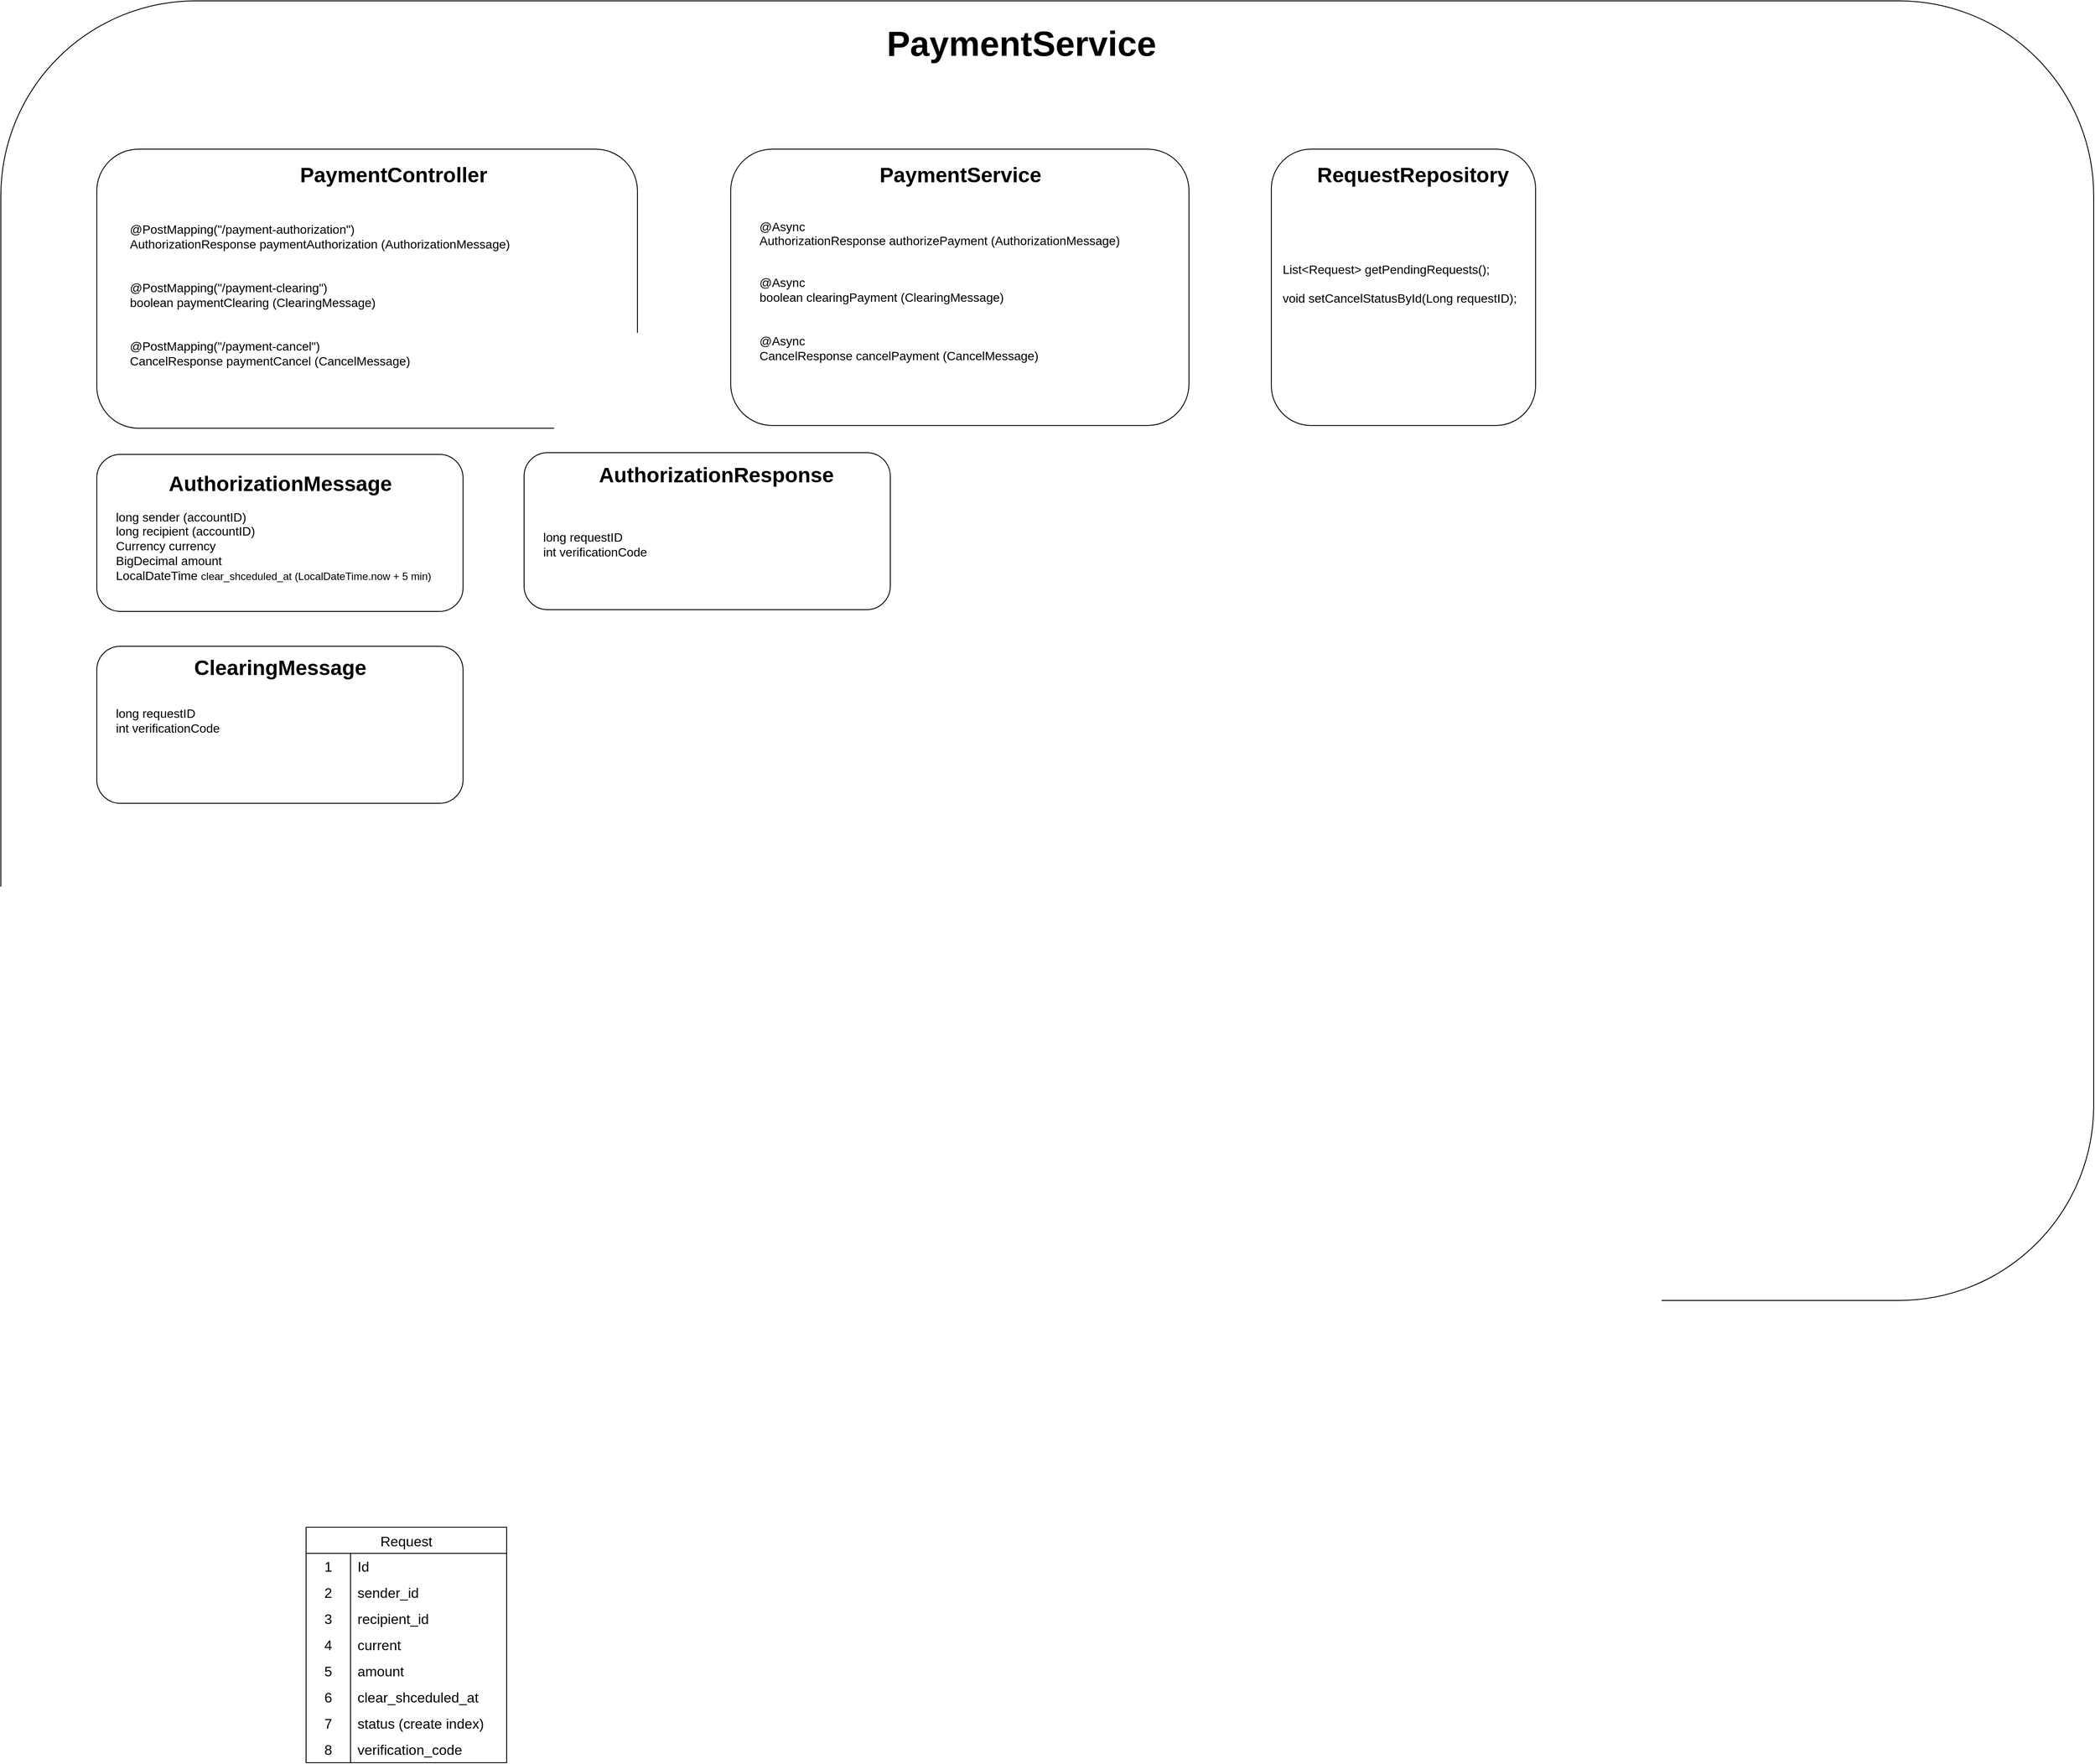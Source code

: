 <mxfile version="25.0.3">
  <diagram name="Страница — 1" id="lfoq3hU-ET1mjbVD_PWU">
    <mxGraphModel dx="5928" dy="3988" grid="1" gridSize="10" guides="1" tooltips="1" connect="1" arrows="1" fold="1" page="1" pageScale="1" pageWidth="4681" pageHeight="3300" math="0" shadow="0">
      <root>
        <mxCell id="0" />
        <mxCell id="1" parent="0" />
        <mxCell id="eWMClW8__IOZqlcNLexk-11" value="" style="group" vertex="1" connectable="0" parent="1">
          <mxGeometry x="-4450" y="-3240" width="2400" height="1490" as="geometry" />
        </mxCell>
        <mxCell id="eWMClW8__IOZqlcNLexk-1" value="" style="rounded=1;whiteSpace=wrap;html=1;fillColor=default;" vertex="1" parent="eWMClW8__IOZqlcNLexk-11">
          <mxGeometry width="2400" height="1490" as="geometry" />
        </mxCell>
        <mxCell id="eWMClW8__IOZqlcNLexk-2" value="&lt;font style=&quot;font-size: 40px;&quot;&gt;PaymentService&lt;/font&gt;" style="text;strokeColor=none;fillColor=none;html=1;fontSize=24;fontStyle=1;verticalAlign=middle;align=center;strokeWidth=1;" vertex="1" parent="eWMClW8__IOZqlcNLexk-11">
          <mxGeometry x="1033.333" y="12.218" width="272.727" height="70.952" as="geometry" />
        </mxCell>
        <mxCell id="eWMClW8__IOZqlcNLexk-19" value="" style="group" vertex="1" connectable="0" parent="eWMClW8__IOZqlcNLexk-11">
          <mxGeometry x="89.998" y="170" width="719.661" height="794" as="geometry" />
        </mxCell>
        <mxCell id="eWMClW8__IOZqlcNLexk-4" value="" style="rounded=1;whiteSpace=wrap;html=1;" vertex="1" parent="eWMClW8__IOZqlcNLexk-19">
          <mxGeometry x="20" width="620" height="320" as="geometry" />
        </mxCell>
        <mxCell id="eWMClW8__IOZqlcNLexk-3" value="PaymentController" style="text;strokeColor=none;fillColor=none;html=1;fontSize=24;fontStyle=1;verticalAlign=middle;align=center;" vertex="1" parent="eWMClW8__IOZqlcNLexk-19">
          <mxGeometry x="244.76" y="9.62" width="230.15" height="40.38" as="geometry" />
        </mxCell>
        <mxCell id="eWMClW8__IOZqlcNLexk-28" value="" style="group" vertex="1" connectable="0" parent="eWMClW8__IOZqlcNLexk-11">
          <mxGeometry x="820" y="170" width="610" height="400" as="geometry" />
        </mxCell>
        <mxCell id="eWMClW8__IOZqlcNLexk-29" value="" style="rounded=1;whiteSpace=wrap;html=1;" vertex="1" parent="eWMClW8__IOZqlcNLexk-28">
          <mxGeometry x="16.952" width="525.526" height="316.832" as="geometry" />
        </mxCell>
        <mxCell id="eWMClW8__IOZqlcNLexk-30" value="PaymentService" style="text;strokeColor=none;fillColor=none;html=1;fontSize=24;fontStyle=1;verticalAlign=middle;align=center;" vertex="1" parent="eWMClW8__IOZqlcNLexk-28">
          <mxGeometry x="182.179" y="9.525" width="195.08" height="39.98" as="geometry" />
        </mxCell>
        <mxCell id="eWMClW8__IOZqlcNLexk-31" value="&lt;div&gt;&lt;div&gt;&lt;font style=&quot;font-size: 14px;&quot;&gt;&lt;br&gt;&lt;/font&gt;&lt;/div&gt;&lt;div&gt;&lt;font style=&quot;font-size: 14px;&quot;&gt;&lt;br&gt;&lt;/font&gt;&lt;/div&gt;&lt;div&gt;&lt;font style=&quot;font-size: 14px;&quot;&gt;&lt;br&gt;&lt;/font&gt;&lt;/div&gt;&lt;div&gt;&lt;font style=&quot;font-size: 14px;&quot;&gt;&lt;br&gt;&lt;/font&gt;&lt;/div&gt;&lt;div&gt;&lt;font style=&quot;font-size: 14px;&quot;&gt;@Async&lt;/font&gt;&lt;/div&gt;&lt;div&gt;&lt;font style=&quot;font-size: 14px;&quot;&gt;AuthorizationResponse authorizeP&lt;/font&gt;&lt;span style=&quot;font-size: 14px; background-color: initial;&quot;&gt;ayment&amp;nbsp;&lt;/span&gt;&lt;span style=&quot;font-size: 14px; background-color: initial;&quot;&gt;(AuthorizationMessage)&lt;/span&gt;&lt;/div&gt;&lt;/div&gt;&lt;div&gt;&lt;span style=&quot;font-size: 14px; background-color: initial;&quot;&gt;&lt;br&gt;&lt;/span&gt;&lt;/div&gt;&lt;div&gt;&lt;br&gt;&lt;/div&gt;&lt;div&gt;&lt;span style=&quot;font-size: 14px;&quot;&gt;@Async&lt;/span&gt;&lt;/div&gt;&lt;div&gt;&lt;font style=&quot;font-size: 14px;&quot;&gt;&lt;div style=&quot;font-size: 12px;&quot;&gt;&lt;div&gt;&lt;font style=&quot;font-size: 14px;&quot;&gt;boolean clearing&lt;/font&gt;&lt;font style=&quot;background-color: initial; font-size: 14px;&quot;&gt;P&lt;/font&gt;&lt;span style=&quot;background-color: initial; font-size: 14px;&quot;&gt;ayment&amp;nbsp;&lt;/span&gt;&lt;span style=&quot;font-size: 14px; background-color: initial;&quot;&gt;(ClearingMessage)&lt;/span&gt;&lt;/div&gt;&lt;div&gt;&lt;font style=&quot;font-size: 14px;&quot;&gt;&lt;br&gt;&lt;/font&gt;&lt;/div&gt;&lt;div&gt;&lt;font style=&quot;font-size: 14px;&quot;&gt;&lt;br&gt;&lt;/font&gt;&lt;/div&gt;&lt;div&gt;&lt;font style=&quot;font-size: 14px;&quot;&gt;@Async&lt;/font&gt;&lt;/div&gt;&lt;div&gt;&lt;span style=&quot;background-color: initial; font-size: 14px;&quot;&gt;CancelResponse cancel&lt;/span&gt;&lt;font style=&quot;background-color: initial; font-size: 14px;&quot;&gt;P&lt;/font&gt;&lt;span style=&quot;background-color: initial; font-size: 14px;&quot;&gt;ayment&lt;/span&gt;&lt;span style=&quot;background-color: initial; font-size: 14px;&quot;&gt;&amp;nbsp;(CancelMessage)&lt;/span&gt;&lt;/div&gt;&lt;/div&gt;&lt;/font&gt;&lt;/div&gt;&lt;div&gt;&lt;font style=&quot;font-size: 14px;&quot;&gt;&lt;br&gt;&lt;/font&gt;&lt;/div&gt;&lt;div&gt;&lt;font style=&quot;font-size: 14px;&quot;&gt;&lt;br&gt;&lt;/font&gt;&lt;/div&gt;" style="text;html=1;align=left;verticalAlign=middle;whiteSpace=wrap;rounded=0;" vertex="1" parent="eWMClW8__IOZqlcNLexk-28">
          <mxGeometry x="47.662" y="58.532" width="514.676" height="175.115" as="geometry" />
        </mxCell>
        <mxCell id="eWMClW8__IOZqlcNLexk-7" value="&lt;font style=&quot;font-size: 14px;&quot;&gt;@PostMapping(&quot;/payment-authorization&quot;)&lt;/font&gt;&lt;div&gt;&lt;div&gt;&lt;font style=&quot;font-size: 14px;&quot;&gt;AuthorizationResponse paymentAuthorization (AuthorizationMessage)&lt;/font&gt;&lt;/div&gt;&lt;/div&gt;&lt;div&gt;&lt;font style=&quot;font-size: 14px;&quot;&gt;&lt;br&gt;&lt;/font&gt;&lt;/div&gt;&lt;div&gt;&lt;font style=&quot;font-size: 14px;&quot;&gt;&lt;br&gt;&lt;/font&gt;&lt;/div&gt;&lt;div&gt;&lt;font style=&quot;font-size: 14px;&quot;&gt;@PostMapping(&quot;/payment-clearing&quot;)&lt;div style=&quot;font-size: 12px;&quot;&gt;&lt;div&gt;&lt;font style=&quot;font-size: 14px;&quot;&gt;boolean paymentClearing (ClearingMessage)&lt;/font&gt;&lt;/div&gt;&lt;div&gt;&lt;font style=&quot;font-size: 14px;&quot;&gt;&lt;br&gt;&lt;/font&gt;&lt;/div&gt;&lt;div&gt;&lt;font style=&quot;font-size: 14px;&quot;&gt;&lt;br&gt;&lt;/font&gt;&lt;/div&gt;&lt;div&gt;&lt;font style=&quot;font-size: 14px;&quot;&gt;@PostMapping(&quot;/payment-cancel&quot;)&lt;div style=&quot;font-size: 12px;&quot;&gt;&lt;div&gt;&lt;font style=&quot;font-size: 14px;&quot;&gt;CancelResponse paymentCancel (CancelMessage)&lt;/font&gt;&lt;/div&gt;&lt;/div&gt;&lt;/font&gt;&lt;/div&gt;&lt;/div&gt;&lt;/font&gt;&lt;/div&gt;&lt;div&gt;&lt;font style=&quot;font-size: 14px;&quot;&gt;&lt;br&gt;&lt;/font&gt;&lt;/div&gt;&lt;div&gt;&lt;font style=&quot;font-size: 14px;&quot;&gt;&lt;br&gt;&lt;/font&gt;&lt;/div&gt;" style="text;html=1;align=left;verticalAlign=middle;whiteSpace=wrap;rounded=0;" vertex="1" parent="eWMClW8__IOZqlcNLexk-11">
          <mxGeometry x="146.228" y="190" width="607.2" height="328" as="geometry" />
        </mxCell>
        <mxCell id="eWMClW8__IOZqlcNLexk-61" value="" style="group" vertex="1" connectable="0" parent="eWMClW8__IOZqlcNLexk-11">
          <mxGeometry x="110" y="520" width="420" height="180" as="geometry" />
        </mxCell>
        <mxCell id="eWMClW8__IOZqlcNLexk-55" value="" style="rounded=1;whiteSpace=wrap;html=1;" vertex="1" parent="eWMClW8__IOZqlcNLexk-61">
          <mxGeometry width="420" height="180" as="geometry" />
        </mxCell>
        <mxCell id="eWMClW8__IOZqlcNLexk-56" value="AuthorizationMessage" style="text;strokeColor=none;fillColor=none;html=1;fontSize=24;fontStyle=1;verticalAlign=middle;align=center;" vertex="1" parent="eWMClW8__IOZqlcNLexk-61">
          <mxGeometry x="158.831" y="30.005" width="102.337" height="7.996" as="geometry" />
        </mxCell>
        <mxCell id="eWMClW8__IOZqlcNLexk-53" value="&lt;div&gt;&lt;font style=&quot;font-size: 14px;&quot;&gt;long sender (accountID)&lt;/font&gt;&lt;/div&gt;&lt;div&gt;&lt;font style=&quot;font-size: 14px;&quot;&gt;long recipient (accountID)&lt;/font&gt;&lt;/div&gt;&lt;div&gt;&lt;font style=&quot;font-size: 14px;&quot;&gt;Currency currency&lt;/font&gt;&lt;/div&gt;&lt;div&gt;&lt;span style=&quot;font-size: 14px;&quot;&gt;BigDecimal amount&lt;/span&gt;&lt;/div&gt;&lt;div&gt;&lt;span style=&quot;font-size: 14px;&quot;&gt;LocalDateTime&amp;nbsp;&lt;/span&gt;&lt;span style=&quot;background-color: initial;&quot;&gt;clear_shceduled_at (LocalDateTime.now + 5 min)&lt;/span&gt;&lt;/div&gt;" style="text;html=1;align=left;verticalAlign=middle;whiteSpace=wrap;rounded=0;" vertex="1" parent="eWMClW8__IOZqlcNLexk-61">
          <mxGeometry x="20" y="50" width="400" height="110" as="geometry" />
        </mxCell>
        <mxCell id="eWMClW8__IOZqlcNLexk-62" value="" style="group" vertex="1" connectable="0" parent="eWMClW8__IOZqlcNLexk-11">
          <mxGeometry x="600" y="518" width="480" height="180" as="geometry" />
        </mxCell>
        <mxCell id="eWMClW8__IOZqlcNLexk-63" value="" style="rounded=1;whiteSpace=wrap;html=1;" vertex="1" parent="eWMClW8__IOZqlcNLexk-62">
          <mxGeometry width="420" height="180" as="geometry" />
        </mxCell>
        <mxCell id="eWMClW8__IOZqlcNLexk-64" value="AuthorizationResponse" style="text;strokeColor=none;fillColor=none;html=1;fontSize=24;fontStyle=1;verticalAlign=middle;align=center;" vertex="1" parent="eWMClW8__IOZqlcNLexk-62">
          <mxGeometry x="15" y="12" width="410" height="28" as="geometry" />
        </mxCell>
        <mxCell id="eWMClW8__IOZqlcNLexk-65" value="&lt;div&gt;&lt;span style=&quot;font-size: 14px;&quot;&gt;long requestID&lt;/span&gt;&lt;/div&gt;&lt;div&gt;&lt;span style=&quot;font-size: 14px;&quot;&gt;int verificationCode&lt;/span&gt;&lt;/div&gt;" style="text;html=1;align=left;verticalAlign=middle;whiteSpace=wrap;rounded=0;" vertex="1" parent="eWMClW8__IOZqlcNLexk-62">
          <mxGeometry x="20" y="50" width="400" height="110" as="geometry" />
        </mxCell>
        <mxCell id="eWMClW8__IOZqlcNLexk-219" value="" style="group" vertex="1" connectable="0" parent="eWMClW8__IOZqlcNLexk-11">
          <mxGeometry x="1440" y="170" width="610" height="400" as="geometry" />
        </mxCell>
        <mxCell id="eWMClW8__IOZqlcNLexk-220" value="" style="rounded=1;whiteSpace=wrap;html=1;" vertex="1" parent="eWMClW8__IOZqlcNLexk-219">
          <mxGeometry x="16.95" width="303.05" height="316.83" as="geometry" />
        </mxCell>
        <mxCell id="eWMClW8__IOZqlcNLexk-221" value="RequestRepository" style="text;strokeColor=none;fillColor=none;html=1;fontSize=24;fontStyle=1;verticalAlign=middle;align=center;" vertex="1" parent="eWMClW8__IOZqlcNLexk-219">
          <mxGeometry x="44.92" y="10" width="267.82" height="39.98" as="geometry" />
        </mxCell>
        <mxCell id="eWMClW8__IOZqlcNLexk-222" value="&lt;div&gt;&lt;div&gt;&lt;br&gt;&lt;/div&gt;&lt;div&gt;&lt;font style=&quot;font-size: 14px;&quot;&gt;&lt;br&gt;&lt;/font&gt;&lt;/div&gt;&lt;div&gt;&lt;font style=&quot;font-size: 14px;&quot;&gt;&lt;br&gt;&lt;/font&gt;&lt;/div&gt;&lt;div&gt;&lt;br&gt;&lt;/div&gt;&lt;div&gt;&lt;span style=&quot;font-size: 14px;&quot;&gt;List&amp;lt;Request&amp;gt; getPendingRequests();&lt;/span&gt;&lt;/div&gt;&lt;/div&gt;&lt;div&gt;&lt;span style=&quot;font-size: 14px;&quot;&gt;&lt;br&gt;&lt;/span&gt;&lt;/div&gt;&lt;div&gt;&lt;span style=&quot;font-size: 14px;&quot;&gt;void setCancelStatusById(Long requestID);&lt;/span&gt;&lt;/div&gt;&lt;div&gt;&lt;font style=&quot;font-size: 14px;&quot;&gt;&lt;br&gt;&lt;/font&gt;&lt;/div&gt;&lt;div&gt;&lt;font style=&quot;font-size: 14px;&quot;&gt;&lt;br&gt;&lt;/font&gt;&lt;/div&gt;" style="text;html=1;align=left;verticalAlign=middle;whiteSpace=wrap;rounded=0;" vertex="1" parent="eWMClW8__IOZqlcNLexk-219">
          <mxGeometry x="27.66" y="80" width="302.34" height="120" as="geometry" />
        </mxCell>
        <mxCell id="eWMClW8__IOZqlcNLexk-223" value="" style="group" vertex="1" connectable="0" parent="eWMClW8__IOZqlcNLexk-11">
          <mxGeometry x="110" y="740" width="420" height="180" as="geometry" />
        </mxCell>
        <mxCell id="eWMClW8__IOZqlcNLexk-224" value="" style="rounded=1;whiteSpace=wrap;html=1;" vertex="1" parent="eWMClW8__IOZqlcNLexk-223">
          <mxGeometry width="420" height="180" as="geometry" />
        </mxCell>
        <mxCell id="eWMClW8__IOZqlcNLexk-225" value="ClearingMessage" style="text;strokeColor=none;fillColor=none;html=1;fontSize=24;fontStyle=1;verticalAlign=middle;align=center;" vertex="1" parent="eWMClW8__IOZqlcNLexk-223">
          <mxGeometry x="94.42" y="10" width="231.17" height="30" as="geometry" />
        </mxCell>
        <mxCell id="eWMClW8__IOZqlcNLexk-226" value="&lt;div&gt;&lt;span style=&quot;font-size: 14px;&quot;&gt;long requestID&lt;/span&gt;&lt;/div&gt;&lt;div&gt;&lt;span style=&quot;font-size: 14px;&quot;&gt;int verificationCode&lt;/span&gt;&lt;/div&gt;" style="text;html=1;align=left;verticalAlign=middle;whiteSpace=wrap;rounded=0;" vertex="1" parent="eWMClW8__IOZqlcNLexk-223">
          <mxGeometry x="20" y="50" width="290" height="70" as="geometry" />
        </mxCell>
        <mxCell id="eWMClW8__IOZqlcNLexk-191" value="Request" style="shape=table;startSize=30;container=1;collapsible=0;childLayout=tableLayout;fixedRows=1;rowLines=0;fontStyle=0;strokeColor=default;fontSize=16;" vertex="1" parent="1">
          <mxGeometry x="-4100" y="-1490" width="230" height="270" as="geometry" />
        </mxCell>
        <mxCell id="eWMClW8__IOZqlcNLexk-192" value="" style="shape=tableRow;horizontal=0;startSize=0;swimlaneHead=0;swimlaneBody=0;top=0;left=0;bottom=0;right=0;collapsible=0;dropTarget=0;fillColor=none;points=[[0,0.5],[1,0.5]];portConstraint=eastwest;strokeColor=inherit;fontSize=16;" vertex="1" parent="eWMClW8__IOZqlcNLexk-191">
          <mxGeometry y="30" width="230" height="30" as="geometry" />
        </mxCell>
        <mxCell id="eWMClW8__IOZqlcNLexk-193" value="1" style="shape=partialRectangle;html=1;whiteSpace=wrap;connectable=0;fillColor=none;top=0;left=0;bottom=0;right=0;overflow=hidden;pointerEvents=1;strokeColor=inherit;fontSize=16;" vertex="1" parent="eWMClW8__IOZqlcNLexk-192">
          <mxGeometry width="51" height="30" as="geometry">
            <mxRectangle width="51" height="30" as="alternateBounds" />
          </mxGeometry>
        </mxCell>
        <mxCell id="eWMClW8__IOZqlcNLexk-194" value="Id" style="shape=partialRectangle;html=1;whiteSpace=wrap;connectable=0;fillColor=none;top=0;left=0;bottom=0;right=0;align=left;spacingLeft=6;overflow=hidden;strokeColor=inherit;fontSize=16;" vertex="1" parent="eWMClW8__IOZqlcNLexk-192">
          <mxGeometry x="51" width="179" height="30" as="geometry">
            <mxRectangle width="179" height="30" as="alternateBounds" />
          </mxGeometry>
        </mxCell>
        <mxCell id="eWMClW8__IOZqlcNLexk-195" value="" style="shape=tableRow;horizontal=0;startSize=0;swimlaneHead=0;swimlaneBody=0;top=0;left=0;bottom=0;right=0;collapsible=0;dropTarget=0;fillColor=none;points=[[0,0.5],[1,0.5]];portConstraint=eastwest;strokeColor=inherit;fontSize=16;" vertex="1" parent="eWMClW8__IOZqlcNLexk-191">
          <mxGeometry y="60" width="230" height="30" as="geometry" />
        </mxCell>
        <mxCell id="eWMClW8__IOZqlcNLexk-196" value="2" style="shape=partialRectangle;html=1;whiteSpace=wrap;connectable=0;fillColor=none;top=0;left=0;bottom=0;right=0;overflow=hidden;strokeColor=inherit;fontSize=16;" vertex="1" parent="eWMClW8__IOZqlcNLexk-195">
          <mxGeometry width="51" height="30" as="geometry">
            <mxRectangle width="51" height="30" as="alternateBounds" />
          </mxGeometry>
        </mxCell>
        <mxCell id="eWMClW8__IOZqlcNLexk-197" value="sender_id" style="shape=partialRectangle;html=1;whiteSpace=wrap;connectable=0;fillColor=none;top=0;left=0;bottom=0;right=0;align=left;spacingLeft=6;overflow=hidden;strokeColor=inherit;fontSize=16;" vertex="1" parent="eWMClW8__IOZqlcNLexk-195">
          <mxGeometry x="51" width="179" height="30" as="geometry">
            <mxRectangle width="179" height="30" as="alternateBounds" />
          </mxGeometry>
        </mxCell>
        <mxCell id="eWMClW8__IOZqlcNLexk-198" value="" style="shape=tableRow;horizontal=0;startSize=0;swimlaneHead=0;swimlaneBody=0;top=0;left=0;bottom=0;right=0;collapsible=0;dropTarget=0;fillColor=none;points=[[0,0.5],[1,0.5]];portConstraint=eastwest;strokeColor=inherit;fontSize=16;" vertex="1" parent="eWMClW8__IOZqlcNLexk-191">
          <mxGeometry y="90" width="230" height="30" as="geometry" />
        </mxCell>
        <mxCell id="eWMClW8__IOZqlcNLexk-199" value="3" style="shape=partialRectangle;html=1;whiteSpace=wrap;connectable=0;fillColor=none;top=0;left=0;bottom=0;right=0;overflow=hidden;strokeColor=inherit;fontSize=16;" vertex="1" parent="eWMClW8__IOZqlcNLexk-198">
          <mxGeometry width="51" height="30" as="geometry">
            <mxRectangle width="51" height="30" as="alternateBounds" />
          </mxGeometry>
        </mxCell>
        <mxCell id="eWMClW8__IOZqlcNLexk-200" value="recipient_id" style="shape=partialRectangle;html=1;whiteSpace=wrap;connectable=0;fillColor=none;top=0;left=0;bottom=0;right=0;align=left;spacingLeft=6;overflow=hidden;strokeColor=inherit;fontSize=16;" vertex="1" parent="eWMClW8__IOZqlcNLexk-198">
          <mxGeometry x="51" width="179" height="30" as="geometry">
            <mxRectangle width="179" height="30" as="alternateBounds" />
          </mxGeometry>
        </mxCell>
        <mxCell id="eWMClW8__IOZqlcNLexk-204" value="" style="shape=tableRow;horizontal=0;startSize=0;swimlaneHead=0;swimlaneBody=0;top=0;left=0;bottom=0;right=0;collapsible=0;dropTarget=0;fillColor=none;points=[[0,0.5],[1,0.5]];portConstraint=eastwest;strokeColor=inherit;fontSize=16;" vertex="1" parent="eWMClW8__IOZqlcNLexk-191">
          <mxGeometry y="120" width="230" height="30" as="geometry" />
        </mxCell>
        <mxCell id="eWMClW8__IOZqlcNLexk-205" value="4" style="shape=partialRectangle;html=1;whiteSpace=wrap;connectable=0;fillColor=none;top=0;left=0;bottom=0;right=0;overflow=hidden;strokeColor=inherit;fontSize=16;" vertex="1" parent="eWMClW8__IOZqlcNLexk-204">
          <mxGeometry width="51" height="30" as="geometry">
            <mxRectangle width="51" height="30" as="alternateBounds" />
          </mxGeometry>
        </mxCell>
        <mxCell id="eWMClW8__IOZqlcNLexk-206" value="current" style="shape=partialRectangle;html=1;whiteSpace=wrap;connectable=0;fillColor=none;top=0;left=0;bottom=0;right=0;align=left;spacingLeft=6;overflow=hidden;strokeColor=inherit;fontSize=16;" vertex="1" parent="eWMClW8__IOZqlcNLexk-204">
          <mxGeometry x="51" width="179" height="30" as="geometry">
            <mxRectangle width="179" height="30" as="alternateBounds" />
          </mxGeometry>
        </mxCell>
        <mxCell id="eWMClW8__IOZqlcNLexk-207" value="" style="shape=tableRow;horizontal=0;startSize=0;swimlaneHead=0;swimlaneBody=0;top=0;left=0;bottom=0;right=0;collapsible=0;dropTarget=0;fillColor=none;points=[[0,0.5],[1,0.5]];portConstraint=eastwest;strokeColor=inherit;fontSize=16;" vertex="1" parent="eWMClW8__IOZqlcNLexk-191">
          <mxGeometry y="150" width="230" height="30" as="geometry" />
        </mxCell>
        <mxCell id="eWMClW8__IOZqlcNLexk-208" value="5" style="shape=partialRectangle;html=1;whiteSpace=wrap;connectable=0;fillColor=none;top=0;left=0;bottom=0;right=0;overflow=hidden;strokeColor=inherit;fontSize=16;" vertex="1" parent="eWMClW8__IOZqlcNLexk-207">
          <mxGeometry width="51" height="30" as="geometry">
            <mxRectangle width="51" height="30" as="alternateBounds" />
          </mxGeometry>
        </mxCell>
        <mxCell id="eWMClW8__IOZqlcNLexk-209" value="amount" style="shape=partialRectangle;html=1;whiteSpace=wrap;connectable=0;fillColor=none;top=0;left=0;bottom=0;right=0;align=left;spacingLeft=6;overflow=hidden;strokeColor=inherit;fontSize=16;" vertex="1" parent="eWMClW8__IOZqlcNLexk-207">
          <mxGeometry x="51" width="179" height="30" as="geometry">
            <mxRectangle width="179" height="30" as="alternateBounds" />
          </mxGeometry>
        </mxCell>
        <mxCell id="eWMClW8__IOZqlcNLexk-210" value="" style="shape=tableRow;horizontal=0;startSize=0;swimlaneHead=0;swimlaneBody=0;top=0;left=0;bottom=0;right=0;collapsible=0;dropTarget=0;fillColor=none;points=[[0,0.5],[1,0.5]];portConstraint=eastwest;strokeColor=inherit;fontSize=16;" vertex="1" parent="eWMClW8__IOZqlcNLexk-191">
          <mxGeometry y="180" width="230" height="30" as="geometry" />
        </mxCell>
        <mxCell id="eWMClW8__IOZqlcNLexk-211" value="6" style="shape=partialRectangle;html=1;whiteSpace=wrap;connectable=0;fillColor=none;top=0;left=0;bottom=0;right=0;overflow=hidden;strokeColor=inherit;fontSize=16;" vertex="1" parent="eWMClW8__IOZqlcNLexk-210">
          <mxGeometry width="51" height="30" as="geometry">
            <mxRectangle width="51" height="30" as="alternateBounds" />
          </mxGeometry>
        </mxCell>
        <mxCell id="eWMClW8__IOZqlcNLexk-212" value="clear_shceduled_at" style="shape=partialRectangle;html=1;whiteSpace=wrap;connectable=0;fillColor=none;top=0;left=0;bottom=0;right=0;align=left;spacingLeft=6;overflow=hidden;strokeColor=inherit;fontSize=16;" vertex="1" parent="eWMClW8__IOZqlcNLexk-210">
          <mxGeometry x="51" width="179" height="30" as="geometry">
            <mxRectangle width="179" height="30" as="alternateBounds" />
          </mxGeometry>
        </mxCell>
        <mxCell id="eWMClW8__IOZqlcNLexk-213" value="" style="shape=tableRow;horizontal=0;startSize=0;swimlaneHead=0;swimlaneBody=0;top=0;left=0;bottom=0;right=0;collapsible=0;dropTarget=0;fillColor=none;points=[[0,0.5],[1,0.5]];portConstraint=eastwest;strokeColor=inherit;fontSize=16;" vertex="1" parent="eWMClW8__IOZqlcNLexk-191">
          <mxGeometry y="210" width="230" height="30" as="geometry" />
        </mxCell>
        <mxCell id="eWMClW8__IOZqlcNLexk-214" value="7" style="shape=partialRectangle;html=1;whiteSpace=wrap;connectable=0;fillColor=none;top=0;left=0;bottom=0;right=0;overflow=hidden;strokeColor=inherit;fontSize=16;" vertex="1" parent="eWMClW8__IOZqlcNLexk-213">
          <mxGeometry width="51" height="30" as="geometry">
            <mxRectangle width="51" height="30" as="alternateBounds" />
          </mxGeometry>
        </mxCell>
        <mxCell id="eWMClW8__IOZqlcNLexk-215" value="status (create index)" style="shape=partialRectangle;html=1;whiteSpace=wrap;connectable=0;fillColor=none;top=0;left=0;bottom=0;right=0;align=left;spacingLeft=6;overflow=hidden;strokeColor=inherit;fontSize=16;" vertex="1" parent="eWMClW8__IOZqlcNLexk-213">
          <mxGeometry x="51" width="179" height="30" as="geometry">
            <mxRectangle width="179" height="30" as="alternateBounds" />
          </mxGeometry>
        </mxCell>
        <mxCell id="eWMClW8__IOZqlcNLexk-216" value="" style="shape=tableRow;horizontal=0;startSize=0;swimlaneHead=0;swimlaneBody=0;top=0;left=0;bottom=0;right=0;collapsible=0;dropTarget=0;fillColor=none;points=[[0,0.5],[1,0.5]];portConstraint=eastwest;strokeColor=inherit;fontSize=16;" vertex="1" parent="eWMClW8__IOZqlcNLexk-191">
          <mxGeometry y="240" width="230" height="30" as="geometry" />
        </mxCell>
        <mxCell id="eWMClW8__IOZqlcNLexk-217" value="8" style="shape=partialRectangle;html=1;whiteSpace=wrap;connectable=0;fillColor=none;top=0;left=0;bottom=0;right=0;overflow=hidden;strokeColor=inherit;fontSize=16;" vertex="1" parent="eWMClW8__IOZqlcNLexk-216">
          <mxGeometry width="51" height="30" as="geometry">
            <mxRectangle width="51" height="30" as="alternateBounds" />
          </mxGeometry>
        </mxCell>
        <mxCell id="eWMClW8__IOZqlcNLexk-218" value="verification_code" style="shape=partialRectangle;html=1;whiteSpace=wrap;connectable=0;fillColor=none;top=0;left=0;bottom=0;right=0;align=left;spacingLeft=6;overflow=hidden;strokeColor=inherit;fontSize=16;" vertex="1" parent="eWMClW8__IOZqlcNLexk-216">
          <mxGeometry x="51" width="179" height="30" as="geometry">
            <mxRectangle width="179" height="30" as="alternateBounds" />
          </mxGeometry>
        </mxCell>
      </root>
    </mxGraphModel>
  </diagram>
</mxfile>
